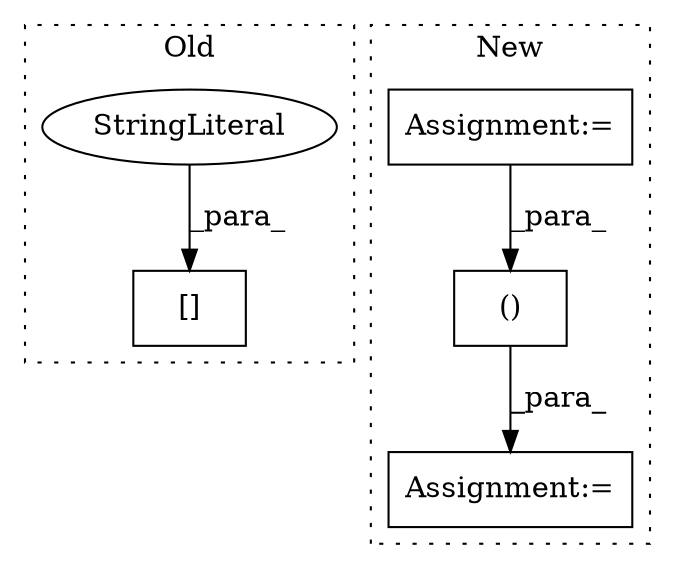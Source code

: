 digraph G {
subgraph cluster0 {
1 [label="[]" a="2" s="2569,2584" l="9,1" shape="box"];
4 [label="StringLiteral" a="45" s="2578" l="6" shape="ellipse"];
label = "Old";
style="dotted";
}
subgraph cluster1 {
2 [label="()" a="106" s="1288" l="41" shape="box"];
3 [label="Assignment:=" a="7" s="1282" l="6" shape="box"];
5 [label="Assignment:=" a="7" s="1235" l="1" shape="box"];
label = "New";
style="dotted";
}
2 -> 3 [label="_para_"];
4 -> 1 [label="_para_"];
5 -> 2 [label="_para_"];
}